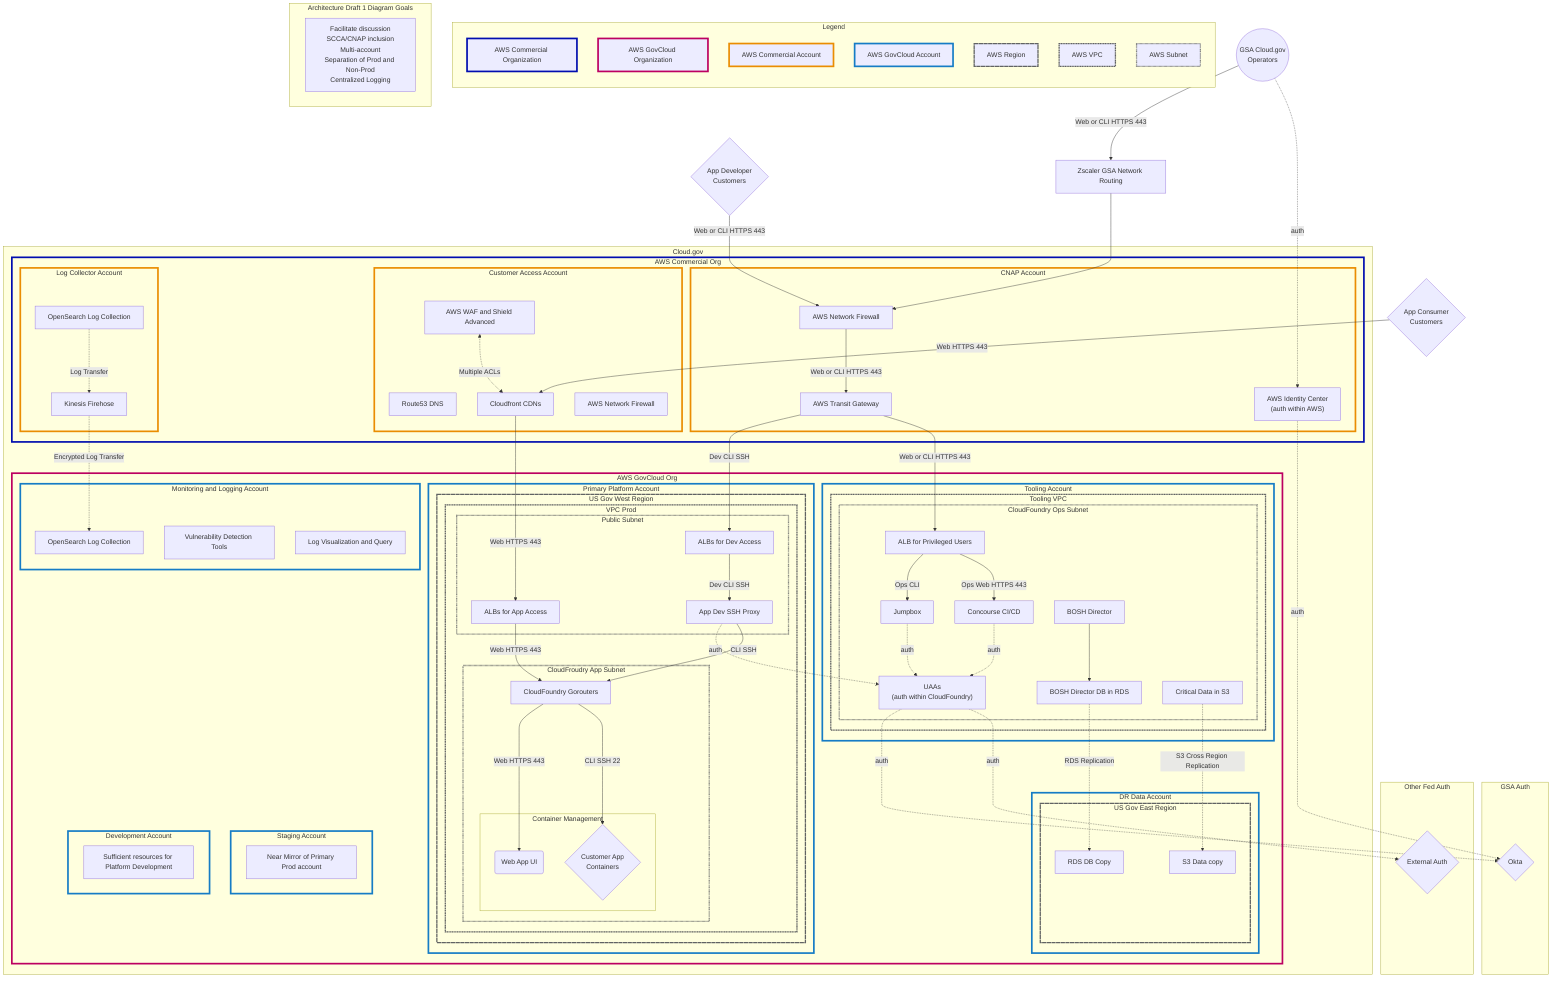 %%title: High Level Overview

flowchart TD

%%style
classDef govAcctStyle stroke:#167CC5,stroke-width:4px
classDef comAcctStyle stroke:#ea8d02,stroke-width:4px
classDef govOrgStyle stroke:#bc0061,stroke-width:4px
classDef comOrgStyle stroke:#010daf,stroke-width:4px
classDef vpcStyle stroke:#616363,stroke-width:3px,stroke-dasharray: 3 1
classDef regionStyle stroke:#616363,stroke-width:3px,stroke-dasharray: 10 1
classDef subnetStyle stroke:#616363,stroke-width:3px,stroke-dasharray: 1 1

%%External entities or services
appconsumer{App Consumer<br>Customers}
appdeveloper{App Developer<br>Customers}
operators((GSA Cloud.gov<br>Operators))
zscaler[Zscaler GSA Network Routing]
subgraph gsaauth [GSA Auth]
  gsaokta{Okta}
end
subgraph Other Fed Auth
  extauth{External Auth}
end

%%Accreditation boundary
subgraph cgAccd [Cloud.gov]
  subgraph awsComOrg [AWS Commercial Org]

    subgraph cnapAcct [CNAP Account]
      transit[AWS Transit Gateway]
      advfirewall[AWS Network Firewall]
      identitycentercom["AWS Identity Center<br>(auth within AWS)"]
    end
    class cnapAcct comAcctStyle

    subgraph cusAccAcct [Customer Access Account]
      route53[Route53 DNS]
      cloudfront[Cloudfront CDNs]
      wafShield[AWS WAF and Shield Advanced]
      webNetFirewall[AWS Network Firewall]
    end
    class cusAccAcct comAcctStyle

    subgraph govLogCollAcct [Log Collector Account]
      kinesisfirehose[Kinesis Firehose]
      logollectioncom[OpenSearch Log Collection]
    end
    class govLogCollAcct comAcctStyle

  end
  class awsComOrg comOrgStyle

  subgraph awsGovOrg [AWS GovCloud Org]
      subgraph priPlatAcct [Primary Platform Account]
        subgraph usGovWestRegion[US Gov West Region]

          subgraph vpcProd1 [VPC Prod]

              subgraph pubSubnet1 [Public Subnet]
                appalbs[ALBs for App Access]
                devalbs[ALBs for Dev Access]
                sshproxy[App Dev SSH Proxy]
              end
              class pubSubnet1 subnetStyle

              subgraph cfAppSubnet [CloudFroudry App Subnet]
              gorouter[CloudFoundry Gorouters]
                subgraph diego[Container Management]
                  diegoCell(Web App UI)
                  customerApp1{Customer App<br>Containers}
                end
              end
              class cfAppSubnet subnetStyle

          end
          class vpcProd1 vpcStyle

        end
      class usGovWestRegion regionStyle


    end
    class priPlatAcct govAcctStyle

    subgraph drDataAcct [DR Data Account]
        subgraph usGovEastRegion[US Gov East Region]
          replicatedRDS[RDS DB Copy]
          replicatedS3[S3 Data copy]
        end
        class usGovEastRegion regionStyle
    end
    class drDataAcct govAcctStyle

    subgraph govStageAcct [Staging Account]
        preprod[Near Mirror of Primary Prod account]
    end
    class govStageAcct govAcctStyle

    subgraph govDevAcct [Development Account]
        dev[Sufficient resources for Platform Development]
    end
    class govDevAcct govAcctStyle

    subgraph govToolAcct [Tooling Account<br>aka Hub]
      subgraph toolVPC [Tooling VPC]
              subgraph cfOpsSubnet [CloudFoundry Ops Subnet]
              privalb[ALB for Privileged Users]
              uaa["UAAs<br>(auth within CloudFoundry)"]
              jumpbox[Jumpbox]
              concourse[Concourse CI/CD]
              BOSH[BOSH Director]
              boshDB[BOSH Director DB in RDS]
              s3CritData[Critical Data in S3]
              end
              class cfOpsSubnet subnetStyle
      end
      class toolVPC vpcStyle
    end
    class govToolAcct govAcctStyle

    subgraph govMonAcct [Monitoring and Logging Account]
      logollectiongov[OpenSearch Log Collection]
      vulndetect[Vulnerability Detection Tools]
      logviz[Log Visualization and Query]
    end
    class govMonAcct govAcctStyle

  end
  class awsGovOrg govOrgStyle

end

%%Connections
wafShield <-.Multiple ACLs.-> cloudfront
cloudfront -- Web HTTPS 443 --> appalbs
appconsumer -- Web HTTPS 443 --> cloudfront
jumpbox -.auth.-> uaa
concourse -.auth.-> uaa
privalb -- Ops CLI --> jumpbox
privalb -- Ops Web HTTPS 443 --> concourse
transit -- Dev CLI SSH --> devalbs
devalbs -- Dev CLI SSH --> sshproxy
sshproxy-.auth.-> uaa
sshproxy -- CLI SSH --> gorouter
operators -- Web or CLI HTTPS 443 --> zscaler --> advfirewall
advfirewall -- Web or CLI HTTPS 443 --> transit
transit -- Web or CLI HTTPS 443 --> privalb
appdeveloper -- Web or CLI HTTPS 443 --> advfirewall
appalbs -- Web HTTPS 443 --> gorouter
gorouter -- Web HTTPS 443 --> diegoCell
gorouter -- CLI SSH 22 --> customerApp1
kinesisfirehose -.Encrypted Log Transfer.-> logollectiongov
uaa -.auth.-> gsaokta
logollectioncom -.Log Transfer.->kinesisfirehose
operators -.auth.-> identitycentercom
identitycentercom -.auth.-> gsaokta
uaa -.auth.-> extauth
BOSH --> boshDB
boshDB -.RDS Replication.-> replicatedRDS
s3CritData -.S3 Cross Region Replication.-> replicatedS3
%%Connections below commented until later, maybe needs dedicated diagram
%%Messes up the entire digram if shown currently
%%govToolAcct .-> govDevAcct & govStageAcct & priPlatAcct

%%Legend
  subgraph Legend
    direction TB
    legend_CommOrg[AWS Commercial Organization]:::comOrgStyle
    legend_GovOrg[AWS GovCloud Organization]:::govOrgStyle
    legend_CommAcct[AWS Commercial Account]:::comAcctStyle
    legend_GovAcct[AWS GovCloud Account]:::govAcctStyle
    legend_region[AWS Region]:::regionStyle
    legend_vpc[AWS VPC]:::vpcStyle
    legend_subnet[AWS Subnet]:::subnetStyle
  end

%%Goals
  subgraph Architecture Draft 1 Diagram Goals
    textbox[Facilitate discussion<br>SCCA/CNAP inclusion<br>Multi-account<br>Separation of Prod and Non-Prod<br>Centralized Logging]
  end